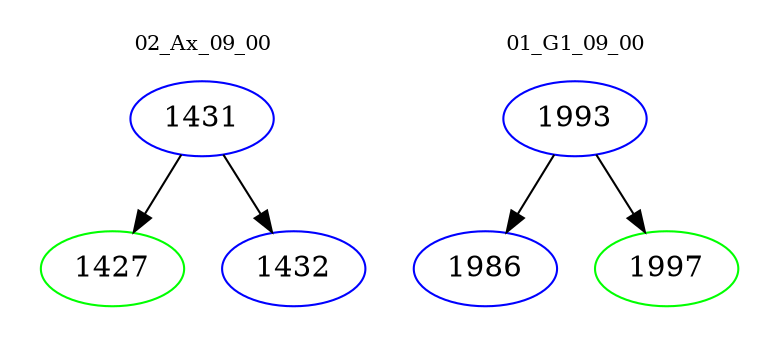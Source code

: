 digraph{
subgraph cluster_0 {
color = white
label = "02_Ax_09_00";
fontsize=10;
T0_1431 [label="1431", color="blue"]
T0_1431 -> T0_1427 [color="black"]
T0_1427 [label="1427", color="green"]
T0_1431 -> T0_1432 [color="black"]
T0_1432 [label="1432", color="blue"]
}
subgraph cluster_1 {
color = white
label = "01_G1_09_00";
fontsize=10;
T1_1993 [label="1993", color="blue"]
T1_1993 -> T1_1986 [color="black"]
T1_1986 [label="1986", color="blue"]
T1_1993 -> T1_1997 [color="black"]
T1_1997 [label="1997", color="green"]
}
}
